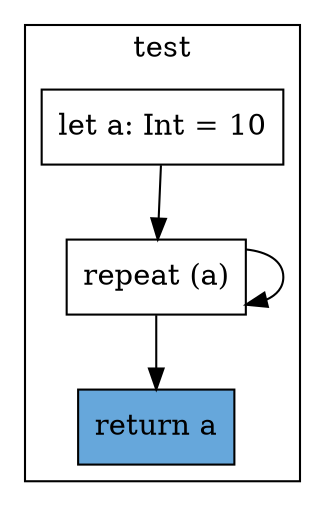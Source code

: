 digraph "unbound-loop-5" {
    node [shape=box];
    subgraph "cluster_test" {
        label="test";
        "test_141" [label="let a: Int = 10"];
        "test_142" [label="repeat (a)"];
        "test_145" [label="return a",style=filled,fillcolor="#66A7DB"];
        "test_141" -> "test_142";
        "test_142" -> "test_142";
        "test_142" -> "test_145";
    }
}
